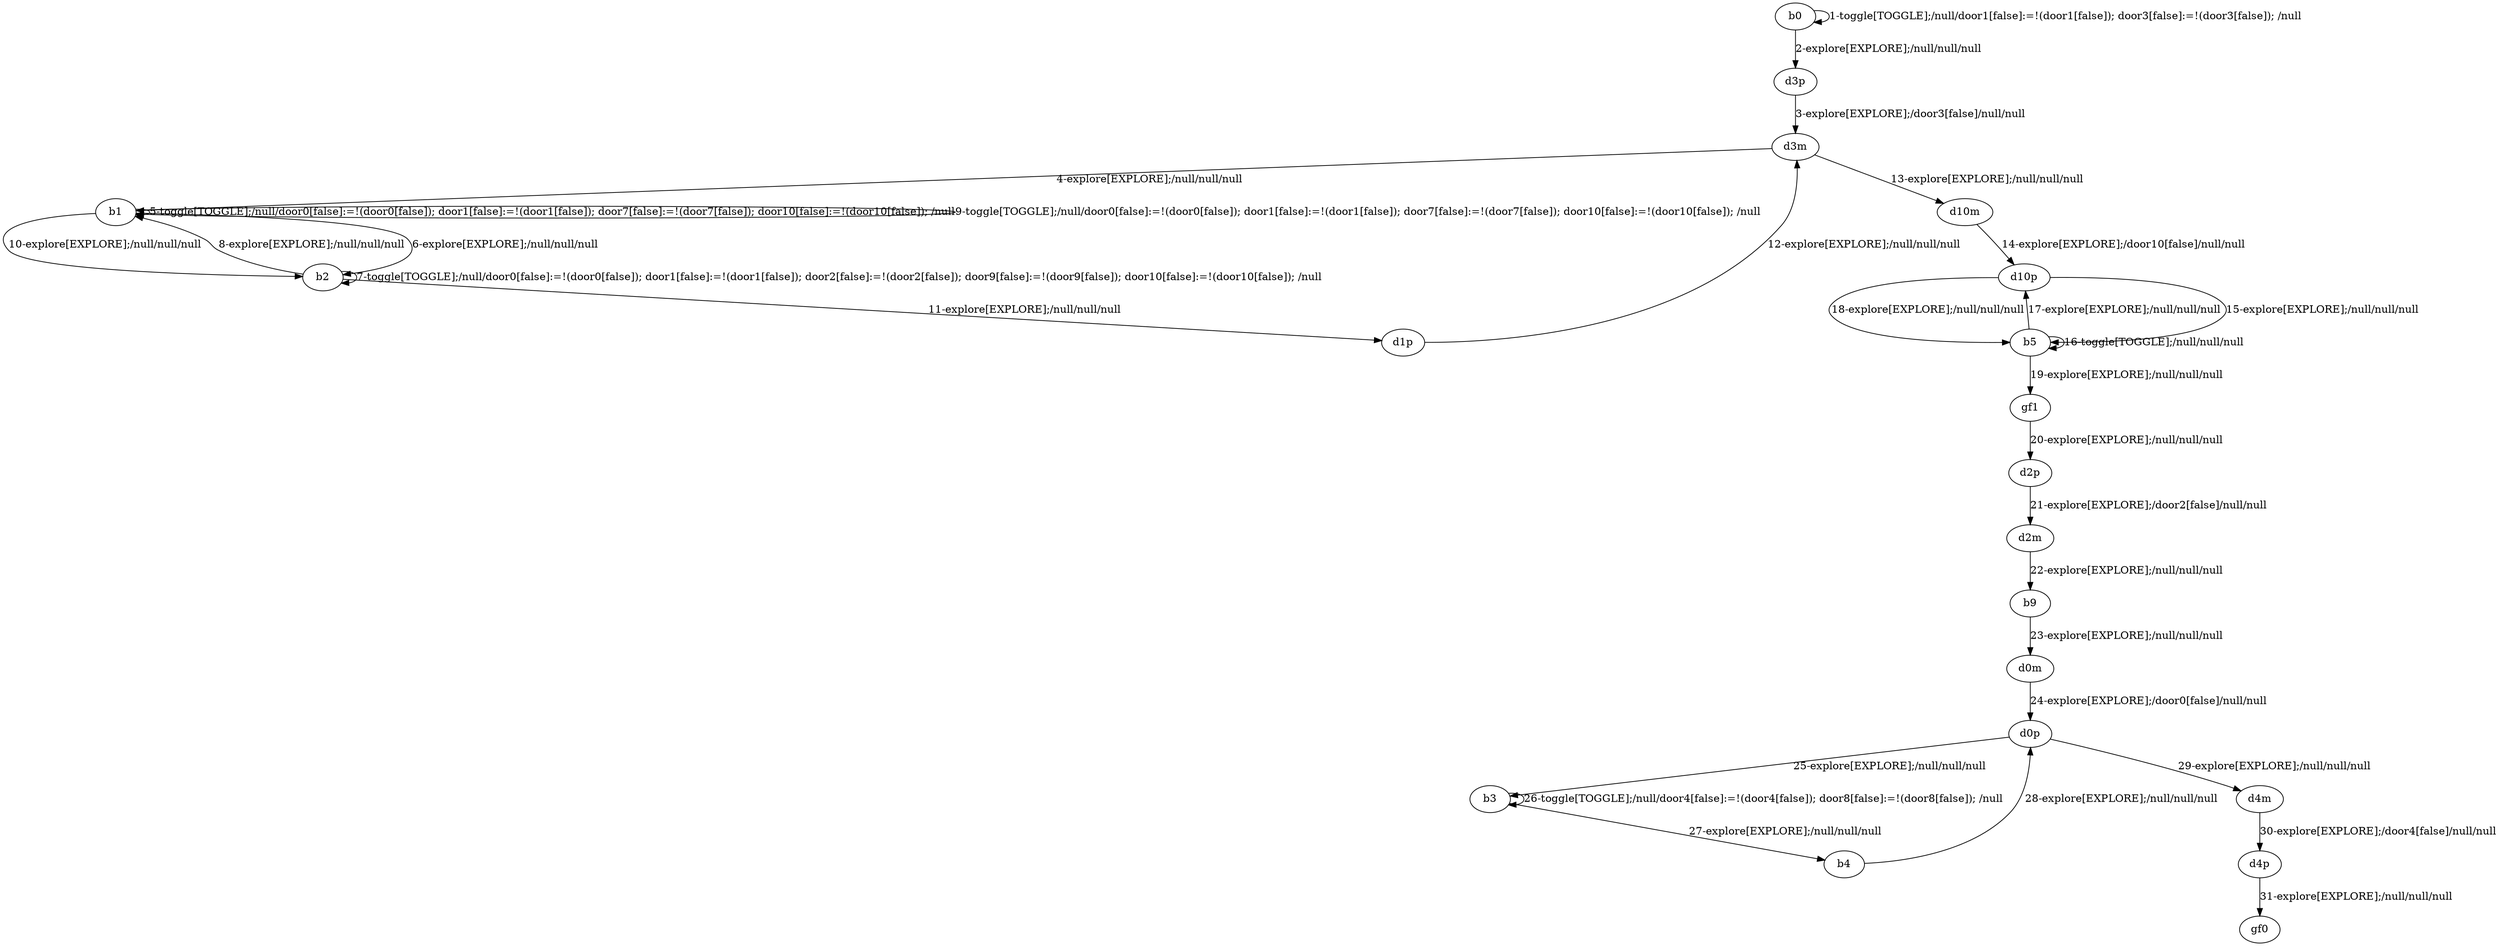 digraph g {
"b0" -> "b0" [label = "1-toggle[TOGGLE];/null/door1[false]:=!(door1[false]); door3[false]:=!(door3[false]); /null"];
"b0" -> "d3p" [label = "2-explore[EXPLORE];/null/null/null"];
"d3p" -> "d3m" [label = "3-explore[EXPLORE];/door3[false]/null/null"];
"d3m" -> "b1" [label = "4-explore[EXPLORE];/null/null/null"];
"b1" -> "b1" [label = "5-toggle[TOGGLE];/null/door0[false]:=!(door0[false]); door1[false]:=!(door1[false]); door7[false]:=!(door7[false]); door10[false]:=!(door10[false]); /null"];
"b1" -> "b2" [label = "6-explore[EXPLORE];/null/null/null"];
"b2" -> "b2" [label = "7-toggle[TOGGLE];/null/door0[false]:=!(door0[false]); door1[false]:=!(door1[false]); door2[false]:=!(door2[false]); door9[false]:=!(door9[false]); door10[false]:=!(door10[false]); /null"];
"b2" -> "b1" [label = "8-explore[EXPLORE];/null/null/null"];
"b1" -> "b1" [label = "9-toggle[TOGGLE];/null/door0[false]:=!(door0[false]); door1[false]:=!(door1[false]); door7[false]:=!(door7[false]); door10[false]:=!(door10[false]); /null"];
"b1" -> "b2" [label = "10-explore[EXPLORE];/null/null/null"];
"b2" -> "d1p" [label = "11-explore[EXPLORE];/null/null/null"];
"d1p" -> "d3m" [label = "12-explore[EXPLORE];/null/null/null"];
"d3m" -> "d10m" [label = "13-explore[EXPLORE];/null/null/null"];
"d10m" -> "d10p" [label = "14-explore[EXPLORE];/door10[false]/null/null"];
"d10p" -> "b5" [label = "15-explore[EXPLORE];/null/null/null"];
"b5" -> "b5" [label = "16-toggle[TOGGLE];/null/null/null"];
"b5" -> "d10p" [label = "17-explore[EXPLORE];/null/null/null"];
"d10p" -> "b5" [label = "18-explore[EXPLORE];/null/null/null"];
"b5" -> "gf1" [label = "19-explore[EXPLORE];/null/null/null"];
"gf1" -> "d2p" [label = "20-explore[EXPLORE];/null/null/null"];
"d2p" -> "d2m" [label = "21-explore[EXPLORE];/door2[false]/null/null"];
"d2m" -> "b9" [label = "22-explore[EXPLORE];/null/null/null"];
"b9" -> "d0m" [label = "23-explore[EXPLORE];/null/null/null"];
"d0m" -> "d0p" [label = "24-explore[EXPLORE];/door0[false]/null/null"];
"d0p" -> "b3" [label = "25-explore[EXPLORE];/null/null/null"];
"b3" -> "b3" [label = "26-toggle[TOGGLE];/null/door4[false]:=!(door4[false]); door8[false]:=!(door8[false]); /null"];
"b3" -> "b4" [label = "27-explore[EXPLORE];/null/null/null"];
"b4" -> "d0p" [label = "28-explore[EXPLORE];/null/null/null"];
"d0p" -> "d4m" [label = "29-explore[EXPLORE];/null/null/null"];
"d4m" -> "d4p" [label = "30-explore[EXPLORE];/door4[false]/null/null"];
"d4p" -> "gf0" [label = "31-explore[EXPLORE];/null/null/null"];
}